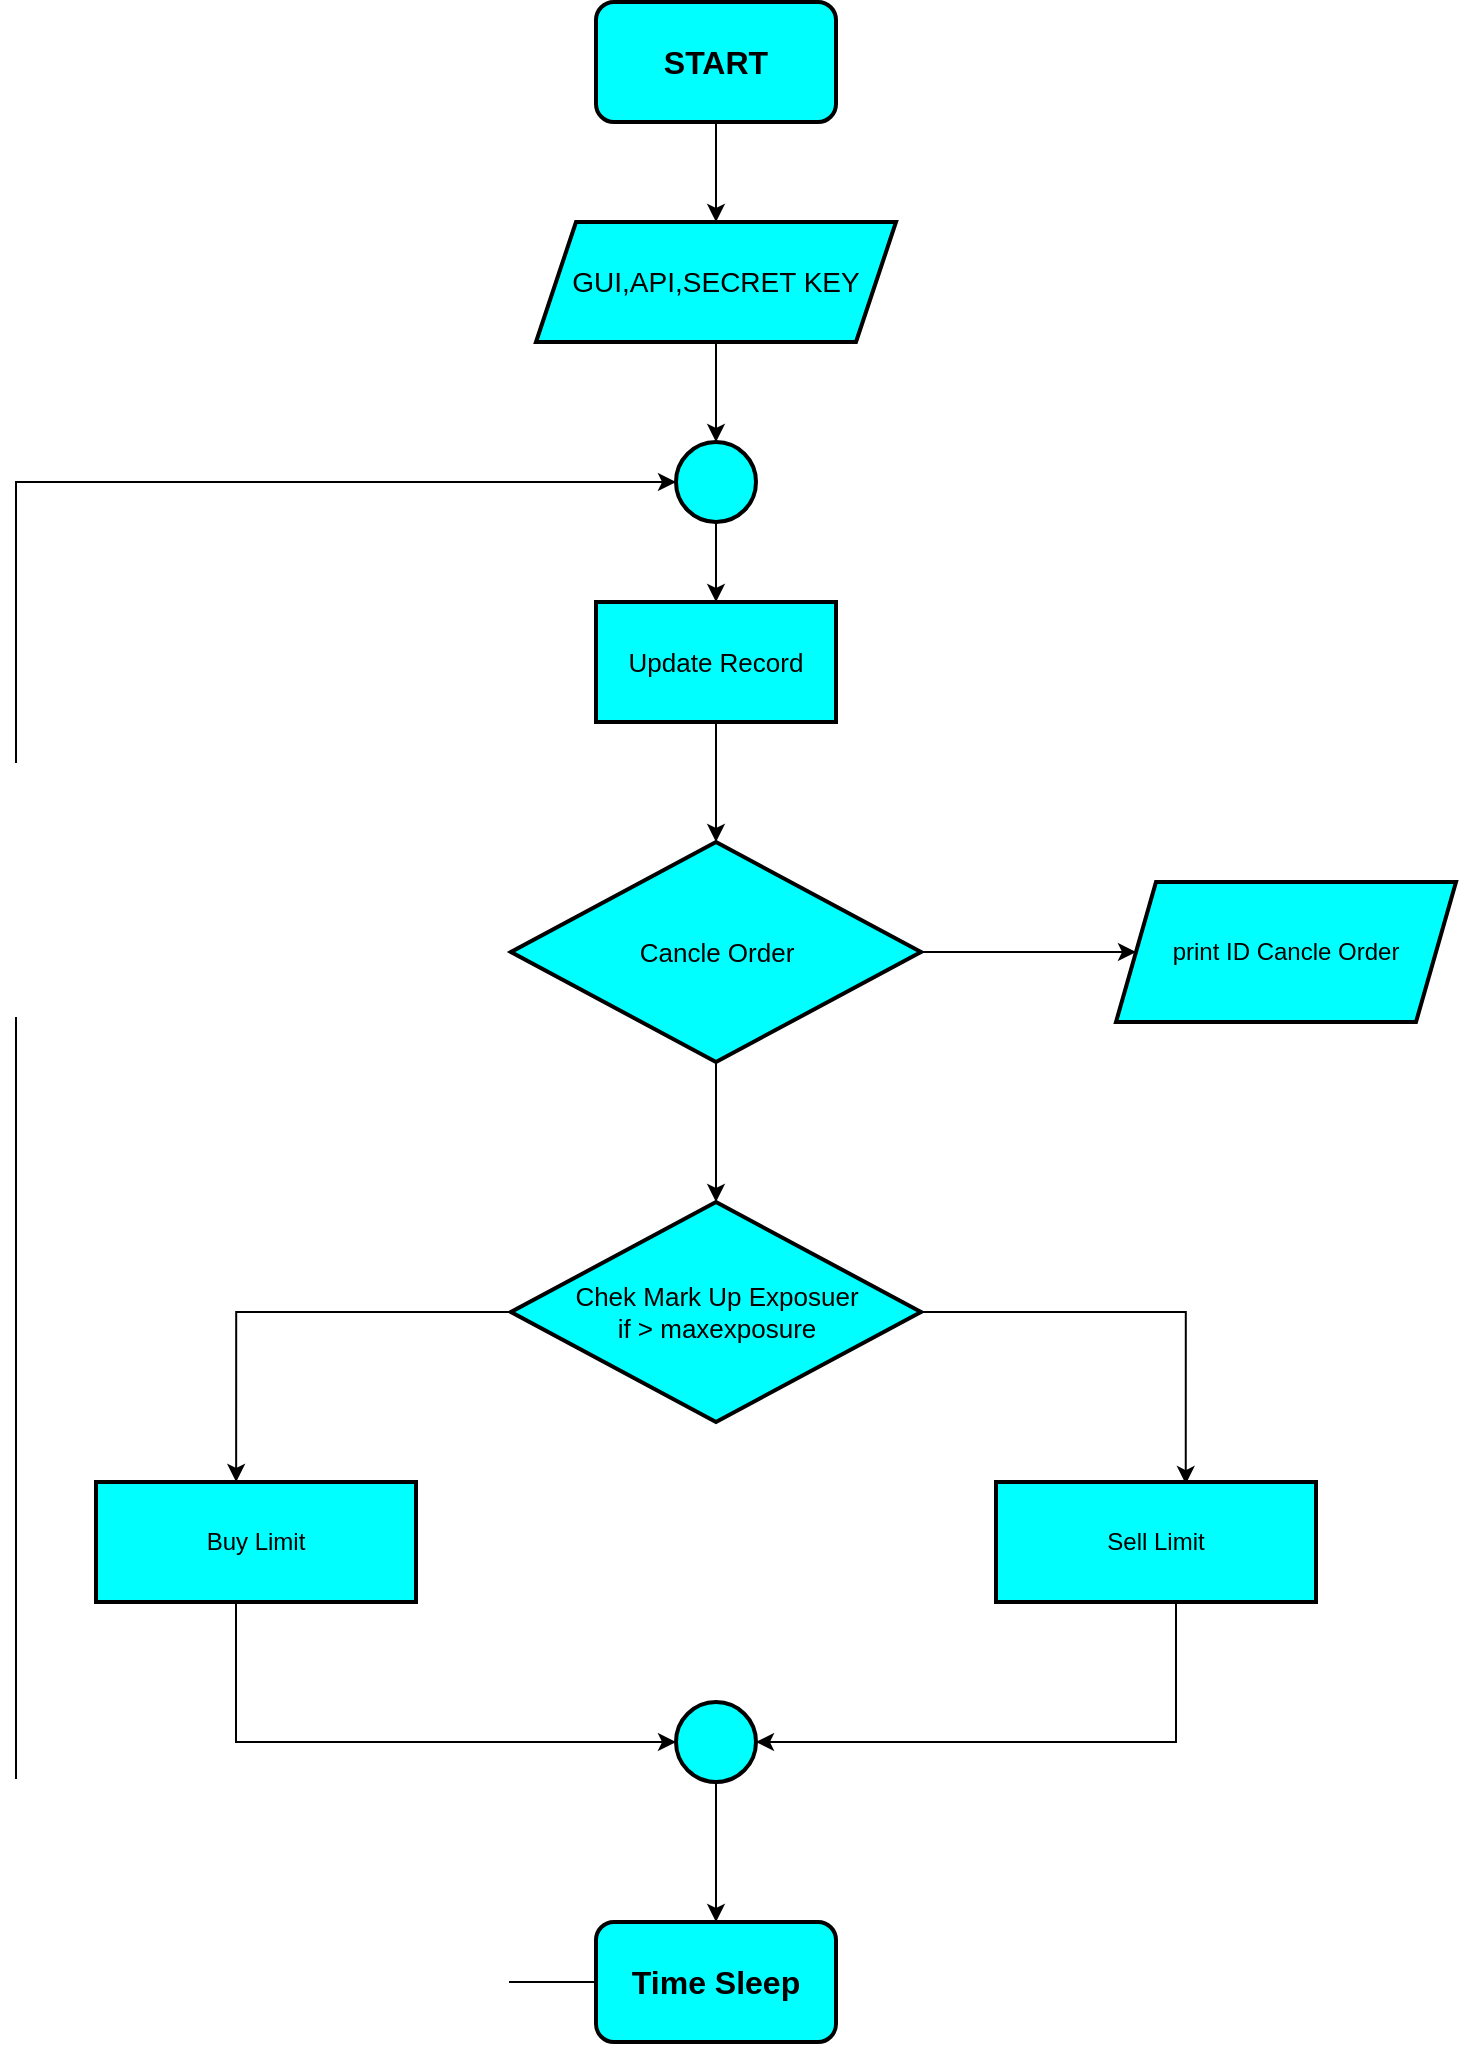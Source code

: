 <mxfile version="14.2.7" type="github"><diagram id="5UJuWbB9S6d0C3fMD1O3" name="Page-1"><mxGraphModel dx="1736" dy="900" grid="1" gridSize="10" guides="1" tooltips="1" connect="1" arrows="1" fold="1" page="1" pageScale="1" pageWidth="827" pageHeight="1169" background="#ffffff" math="0" shadow="0"><root><mxCell id="0"/><mxCell id="1" parent="0"/><mxCell id="tVFVkN1Ci0EeIHhN0usz-4" style="edgeStyle=orthogonalEdgeStyle;rounded=0;orthogonalLoop=1;jettySize=auto;html=1;entryX=0.5;entryY=0;entryDx=0;entryDy=0;" edge="1" parent="1" source="tVFVkN1Ci0EeIHhN0usz-2" target="tVFVkN1Ci0EeIHhN0usz-3"><mxGeometry relative="1" as="geometry"/></mxCell><mxCell id="tVFVkN1Ci0EeIHhN0usz-2" value="&lt;b&gt;&lt;font style=&quot;font-size: 16px&quot;&gt;START&lt;/font&gt;&lt;/b&gt;" style="rounded=1;whiteSpace=wrap;html=1;strokeWidth=2;fillColor=#00FFFF;" vertex="1" parent="1"><mxGeometry x="350" y="20" width="120" height="60" as="geometry"/></mxCell><mxCell id="7UE06yCACnhvy6ByovQ0-16" style="edgeStyle=orthogonalEdgeStyle;rounded=0;orthogonalLoop=1;jettySize=auto;html=1;entryX=0.5;entryY=0;entryDx=0;entryDy=0;" edge="1" parent="1" source="tVFVkN1Ci0EeIHhN0usz-3" target="7UE06yCACnhvy6ByovQ0-13"><mxGeometry relative="1" as="geometry"/></mxCell><mxCell id="tVFVkN1Ci0EeIHhN0usz-3" value="&lt;font style=&quot;font-size: 14px&quot;&gt;GUI,API,SECRET KEY&lt;/font&gt;" style="shape=parallelogram;perimeter=parallelogramPerimeter;whiteSpace=wrap;html=1;fixedSize=1;strokeWidth=2;fillColor=#00FFFF;" vertex="1" parent="1"><mxGeometry x="320" y="130" width="180" height="60" as="geometry"/></mxCell><mxCell id="7UE06yCACnhvy6ByovQ0-14" style="edgeStyle=orthogonalEdgeStyle;rounded=0;orthogonalLoop=1;jettySize=auto;html=1;entryX=0.5;entryY=0;entryDx=0;entryDy=0;" edge="1" parent="1" source="tVFVkN1Ci0EeIHhN0usz-5" target="7UE06yCACnhvy6ByovQ0-8"><mxGeometry relative="1" as="geometry"/></mxCell><mxCell id="tVFVkN1Ci0EeIHhN0usz-5" value="&lt;font style=&quot;font-size: 13px&quot;&gt;Update Record&lt;/font&gt;" style="rounded=0;whiteSpace=wrap;html=1;strokeWidth=2;fillColor=#00FFFF;" vertex="1" parent="1"><mxGeometry x="350" y="320" width="120" height="60" as="geometry"/></mxCell><mxCell id="7UE06yCACnhvy6ByovQ0-6" style="edgeStyle=orthogonalEdgeStyle;rounded=0;orthogonalLoop=1;jettySize=auto;html=1;entryX=0.438;entryY=0;entryDx=0;entryDy=0;entryPerimeter=0;" edge="1" parent="1" source="tVFVkN1Ci0EeIHhN0usz-7" target="7UE06yCACnhvy6ByovQ0-1"><mxGeometry relative="1" as="geometry"/></mxCell><mxCell id="7UE06yCACnhvy6ByovQ0-7" style="edgeStyle=orthogonalEdgeStyle;rounded=0;orthogonalLoop=1;jettySize=auto;html=1;entryX=0.593;entryY=0.017;entryDx=0;entryDy=0;entryPerimeter=0;" edge="1" parent="1" source="tVFVkN1Ci0EeIHhN0usz-7" target="7UE06yCACnhvy6ByovQ0-2"><mxGeometry relative="1" as="geometry"/></mxCell><mxCell id="tVFVkN1Ci0EeIHhN0usz-7" value="&lt;font style=&quot;font-size: 13px&quot;&gt;Chek Mark Up Exposuer&lt;br&gt;if &amp;gt; maxexposure&lt;br&gt;&lt;/font&gt;" style="rhombus;whiteSpace=wrap;html=1;strokeWidth=2;fillColor=#00FFFF;" vertex="1" parent="1"><mxGeometry x="307.5" y="620" width="205" height="110" as="geometry"/></mxCell><mxCell id="7UE06yCACnhvy6ByovQ0-19" style="edgeStyle=orthogonalEdgeStyle;rounded=0;orthogonalLoop=1;jettySize=auto;html=1;entryX=0;entryY=0.5;entryDx=0;entryDy=0;" edge="1" parent="1" source="7UE06yCACnhvy6ByovQ0-1" target="7UE06yCACnhvy6ByovQ0-18"><mxGeometry relative="1" as="geometry"><Array as="points"><mxPoint x="170" y="890"/></Array></mxGeometry></mxCell><mxCell id="7UE06yCACnhvy6ByovQ0-1" value="Buy Limit" style="rounded=0;whiteSpace=wrap;html=1;strokeWidth=2;fillColor=#00FFFF;" vertex="1" parent="1"><mxGeometry x="100" y="760" width="160" height="60" as="geometry"/></mxCell><mxCell id="7UE06yCACnhvy6ByovQ0-20" style="edgeStyle=orthogonalEdgeStyle;rounded=0;orthogonalLoop=1;jettySize=auto;html=1;entryX=1;entryY=0.5;entryDx=0;entryDy=0;" edge="1" parent="1" source="7UE06yCACnhvy6ByovQ0-2" target="7UE06yCACnhvy6ByovQ0-18"><mxGeometry relative="1" as="geometry"><Array as="points"><mxPoint x="640" y="890"/></Array></mxGeometry></mxCell><mxCell id="7UE06yCACnhvy6ByovQ0-2" value="Sell Limit" style="rounded=0;whiteSpace=wrap;html=1;strokeWidth=2;fillColor=#00FFFF;" vertex="1" parent="1"><mxGeometry x="550" y="760" width="160" height="60" as="geometry"/></mxCell><mxCell id="7UE06yCACnhvy6ByovQ0-10" style="edgeStyle=orthogonalEdgeStyle;rounded=0;orthogonalLoop=1;jettySize=auto;html=1;" edge="1" parent="1" source="7UE06yCACnhvy6ByovQ0-8" target="tVFVkN1Ci0EeIHhN0usz-7"><mxGeometry relative="1" as="geometry"/></mxCell><mxCell id="7UE06yCACnhvy6ByovQ0-12" style="edgeStyle=orthogonalEdgeStyle;rounded=0;orthogonalLoop=1;jettySize=auto;html=1;entryX=0;entryY=0.5;entryDx=0;entryDy=0;" edge="1" parent="1" source="7UE06yCACnhvy6ByovQ0-8" target="7UE06yCACnhvy6ByovQ0-11"><mxGeometry relative="1" as="geometry"/></mxCell><mxCell id="7UE06yCACnhvy6ByovQ0-8" value="&lt;font style=&quot;font-size: 13px&quot;&gt;Cancle Order&lt;br&gt;&lt;/font&gt;" style="rhombus;whiteSpace=wrap;html=1;strokeWidth=2;fillColor=#00FFFF;" vertex="1" parent="1"><mxGeometry x="307.5" y="440" width="205" height="110" as="geometry"/></mxCell><mxCell id="7UE06yCACnhvy6ByovQ0-11" value="print ID Cancle Order" style="shape=parallelogram;perimeter=parallelogramPerimeter;whiteSpace=wrap;html=1;fixedSize=1;strokeWidth=2;fillColor=#00FFFF;" vertex="1" parent="1"><mxGeometry x="610" y="460" width="170" height="70" as="geometry"/></mxCell><mxCell id="7UE06yCACnhvy6ByovQ0-15" style="edgeStyle=orthogonalEdgeStyle;rounded=0;orthogonalLoop=1;jettySize=auto;html=1;" edge="1" parent="1" source="7UE06yCACnhvy6ByovQ0-13" target="tVFVkN1Ci0EeIHhN0usz-5"><mxGeometry relative="1" as="geometry"/></mxCell><mxCell id="7UE06yCACnhvy6ByovQ0-13" value="" style="ellipse;whiteSpace=wrap;html=1;aspect=fixed;strokeWidth=2;fillColor=#00FFFF;" vertex="1" parent="1"><mxGeometry x="390" y="240" width="40" height="40" as="geometry"/></mxCell><mxCell id="7UE06yCACnhvy6ByovQ0-22" style="edgeStyle=orthogonalEdgeStyle;rounded=0;orthogonalLoop=1;jettySize=auto;html=1;entryX=0;entryY=0.5;entryDx=0;entryDy=0;" edge="1" parent="1" source="7UE06yCACnhvy6ByovQ0-17" target="7UE06yCACnhvy6ByovQ0-13"><mxGeometry relative="1" as="geometry"><Array as="points"><mxPoint x="60" y="1010"/><mxPoint x="60" y="260"/></Array></mxGeometry></mxCell><mxCell id="7UE06yCACnhvy6ByovQ0-17" value="&lt;b&gt;&lt;font style=&quot;font-size: 16px&quot;&gt;Time Sleep&lt;/font&gt;&lt;/b&gt;" style="rounded=1;whiteSpace=wrap;html=1;strokeWidth=2;fillColor=#00FFFF;" vertex="1" parent="1"><mxGeometry x="350" y="980" width="120" height="60" as="geometry"/></mxCell><mxCell id="7UE06yCACnhvy6ByovQ0-21" style="edgeStyle=orthogonalEdgeStyle;rounded=0;orthogonalLoop=1;jettySize=auto;html=1;entryX=0.5;entryY=0;entryDx=0;entryDy=0;" edge="1" parent="1" source="7UE06yCACnhvy6ByovQ0-18" target="7UE06yCACnhvy6ByovQ0-17"><mxGeometry relative="1" as="geometry"/></mxCell><mxCell id="7UE06yCACnhvy6ByovQ0-18" value="" style="ellipse;whiteSpace=wrap;html=1;aspect=fixed;strokeWidth=2;fillColor=#00FFFF;" vertex="1" parent="1"><mxGeometry x="390" y="870" width="40" height="40" as="geometry"/></mxCell></root></mxGraphModel></diagram></mxfile>